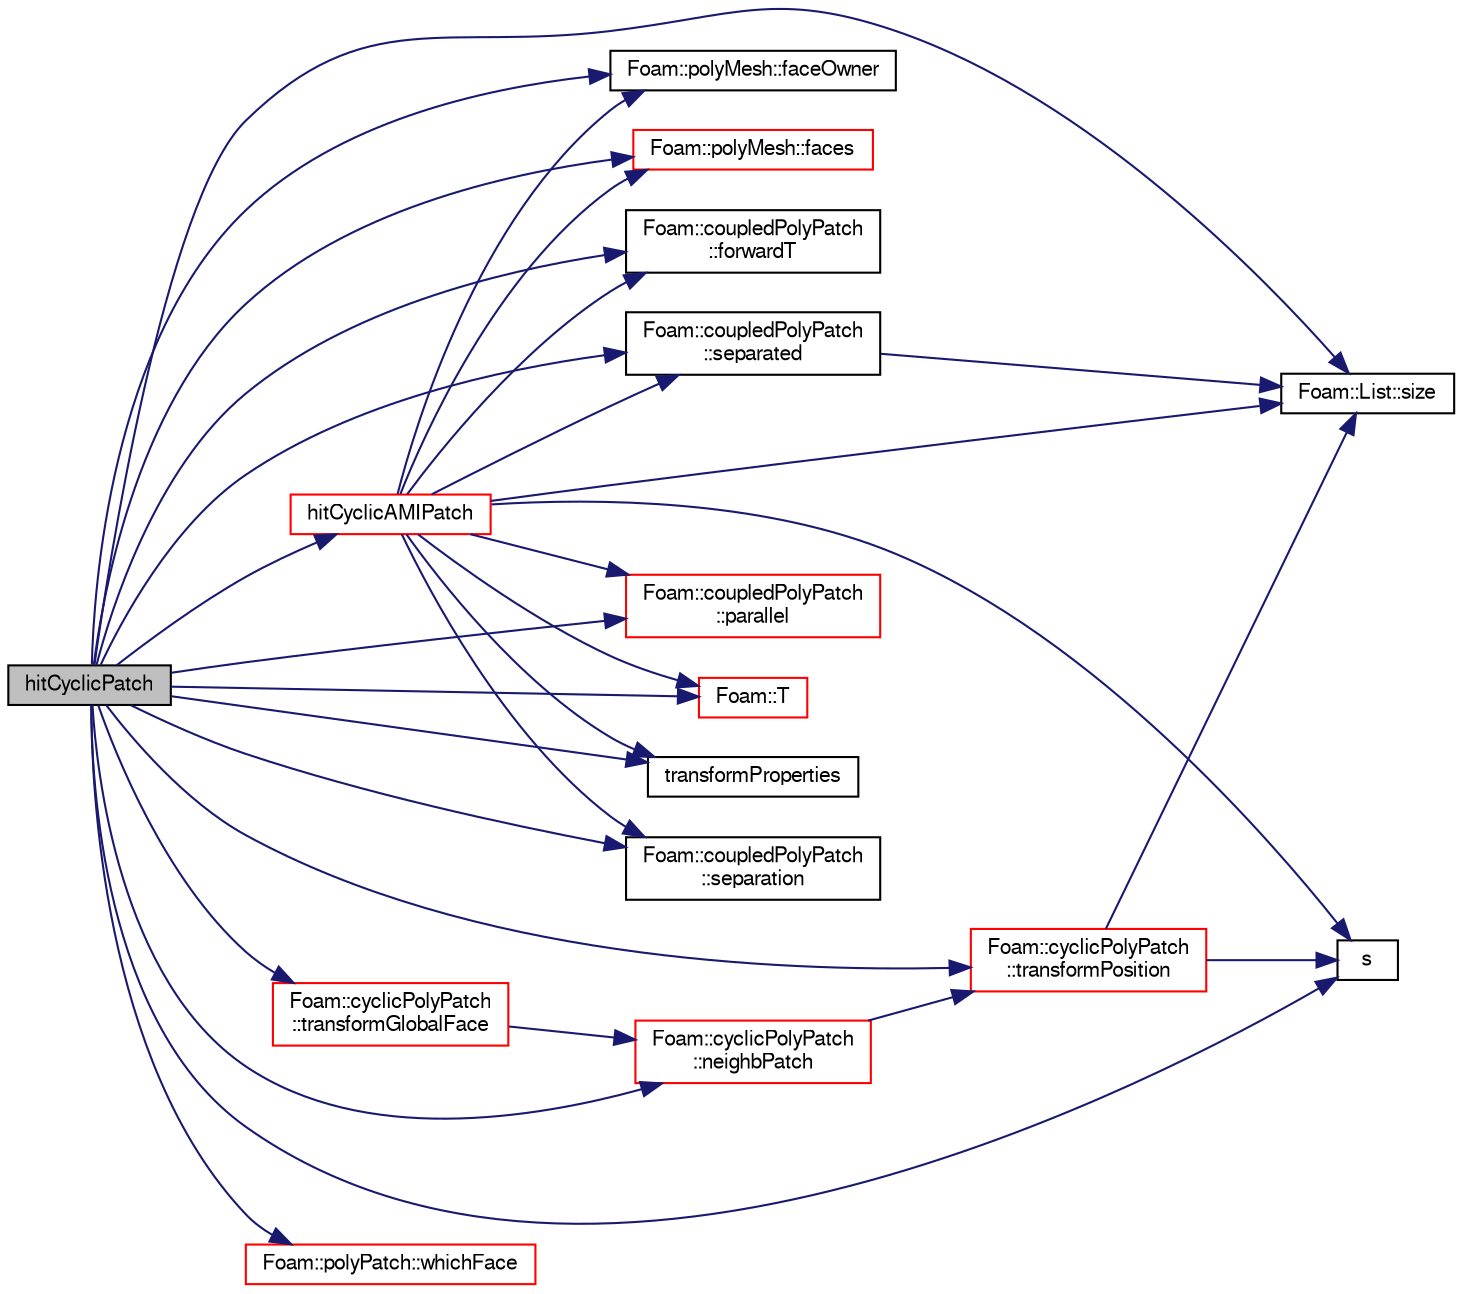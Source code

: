 digraph "hitCyclicPatch"
{
  bgcolor="transparent";
  edge [fontname="FreeSans",fontsize="10",labelfontname="FreeSans",labelfontsize="10"];
  node [fontname="FreeSans",fontsize="10",shape=record];
  rankdir="LR";
  Node3181 [label="hitCyclicPatch",height=0.2,width=0.4,color="black", fillcolor="grey75", style="filled", fontcolor="black"];
  Node3181 -> Node3182 [color="midnightblue",fontsize="10",style="solid",fontname="FreeSans"];
  Node3182 [label="Foam::polyMesh::faceOwner",height=0.2,width=0.4,color="black",URL="$a27410.html#a57752b49bfee23ca1944c3fb0493974f",tooltip="Return face owner. "];
  Node3181 -> Node3183 [color="midnightblue",fontsize="10",style="solid",fontname="FreeSans"];
  Node3183 [label="Foam::polyMesh::faces",height=0.2,width=0.4,color="red",URL="$a27410.html#a431c0a24765f0bb6d32f6a03ce0e9b57",tooltip="Return raw faces. "];
  Node3181 -> Node3227 [color="midnightblue",fontsize="10",style="solid",fontname="FreeSans"];
  Node3227 [label="Foam::coupledPolyPatch\l::forwardT",height=0.2,width=0.4,color="black",URL="$a27426.html#ae135c648b81be5732b7634127e41608d",tooltip="Return face transformation tensor. "];
  Node3181 -> Node3228 [color="midnightblue",fontsize="10",style="solid",fontname="FreeSans"];
  Node3228 [label="hitCyclicAMIPatch",height=0.2,width=0.4,color="red",URL="$a23586.html#abaea6c8eb54b7d822b150b9aef01f181",tooltip="Overridable function to handle the particle hitting a cyclicAMIPatch. "];
  Node3228 -> Node3182 [color="midnightblue",fontsize="10",style="solid",fontname="FreeSans"];
  Node3228 -> Node3183 [color="midnightblue",fontsize="10",style="solid",fontname="FreeSans"];
  Node3228 -> Node3241 [color="midnightblue",fontsize="10",style="solid",fontname="FreeSans"];
  Node3241 [label="Foam::List::size",height=0.2,width=0.4,color="black",URL="$a25694.html#a8a5f6fa29bd4b500caf186f60245b384",tooltip="Override size to be inconsistent with allocated storage. "];
  Node3228 -> Node3242 [color="midnightblue",fontsize="10",style="solid",fontname="FreeSans"];
  Node3242 [label="Foam::coupledPolyPatch\l::parallel",height=0.2,width=0.4,color="red",URL="$a27426.html#a6f2ad23016ecf05385032d2ea2fea27d",tooltip="Are the cyclic planes parallel. "];
  Node3228 -> Node3244 [color="midnightblue",fontsize="10",style="solid",fontname="FreeSans"];
  Node3244 [label="Foam::T",height=0.2,width=0.4,color="red",URL="$a21124.html#ae57fda0abb14bb0944947c463c6e09d4"];
  Node3228 -> Node3227 [color="midnightblue",fontsize="10",style="solid",fontname="FreeSans"];
  Node3228 -> Node3249 [color="midnightblue",fontsize="10",style="solid",fontname="FreeSans"];
  Node3249 [label="transformProperties",height=0.2,width=0.4,color="black",URL="$a23586.html#a021e6438cfdab7a29053eb812cda8ea3",tooltip="Transform the physical properties of the particle. "];
  Node3228 -> Node3250 [color="midnightblue",fontsize="10",style="solid",fontname="FreeSans"];
  Node3250 [label="Foam::coupledPolyPatch\l::separated",height=0.2,width=0.4,color="black",URL="$a27426.html#a6b412b0f0250badc8106cec72d6b875c",tooltip="Are the planes separated. "];
  Node3250 -> Node3241 [color="midnightblue",fontsize="10",style="solid",fontname="FreeSans"];
  Node3228 -> Node3251 [color="midnightblue",fontsize="10",style="solid",fontname="FreeSans"];
  Node3251 [label="s",height=0.2,width=0.4,color="black",URL="$a18905.html#abb9c4233033fad2ad0206cd4adad3b9f"];
  Node3228 -> Node3252 [color="midnightblue",fontsize="10",style="solid",fontname="FreeSans"];
  Node3252 [label="Foam::coupledPolyPatch\l::separation",height=0.2,width=0.4,color="black",URL="$a27426.html#aa19aef17b000bba8d3a1b010b34af485",tooltip="If the planes are separated the separation vector. "];
  Node3181 -> Node3253 [color="midnightblue",fontsize="10",style="solid",fontname="FreeSans"];
  Node3253 [label="Foam::cyclicPolyPatch\l::neighbPatch",height=0.2,width=0.4,color="red",URL="$a27434.html#a25d2f0ac438fefb7307d924d17ae6248"];
  Node3253 -> Node3308 [color="midnightblue",fontsize="10",style="solid",fontname="FreeSans"];
  Node3308 [label="Foam::cyclicPolyPatch\l::transformPosition",height=0.2,width=0.4,color="red",URL="$a27434.html#ab5fd261fd2328aabcec1a27cd9a38747",tooltip="Transform a patch-based position from other side to this side. "];
  Node3308 -> Node3251 [color="midnightblue",fontsize="10",style="solid",fontname="FreeSans"];
  Node3308 -> Node3241 [color="midnightblue",fontsize="10",style="solid",fontname="FreeSans"];
  Node3181 -> Node3242 [color="midnightblue",fontsize="10",style="solid",fontname="FreeSans"];
  Node3181 -> Node3251 [color="midnightblue",fontsize="10",style="solid",fontname="FreeSans"];
  Node3181 -> Node3250 [color="midnightblue",fontsize="10",style="solid",fontname="FreeSans"];
  Node3181 -> Node3252 [color="midnightblue",fontsize="10",style="solid",fontname="FreeSans"];
  Node3181 -> Node3241 [color="midnightblue",fontsize="10",style="solid",fontname="FreeSans"];
  Node3181 -> Node3244 [color="midnightblue",fontsize="10",style="solid",fontname="FreeSans"];
  Node3181 -> Node3309 [color="midnightblue",fontsize="10",style="solid",fontname="FreeSans"];
  Node3309 [label="Foam::cyclicPolyPatch\l::transformGlobalFace",height=0.2,width=0.4,color="red",URL="$a27434.html#aa5af908ce117c3633484f843f2e1cca3"];
  Node3309 -> Node3253 [color="midnightblue",fontsize="10",style="solid",fontname="FreeSans"];
  Node3181 -> Node3308 [color="midnightblue",fontsize="10",style="solid",fontname="FreeSans"];
  Node3181 -> Node3249 [color="midnightblue",fontsize="10",style="solid",fontname="FreeSans"];
  Node3181 -> Node3310 [color="midnightblue",fontsize="10",style="solid",fontname="FreeSans"];
  Node3310 [label="Foam::polyPatch::whichFace",height=0.2,width=0.4,color="red",URL="$a27478.html#a098d4395e909d71f164b847180b88442",tooltip="Return label of face in patch from global face label. "];
}
